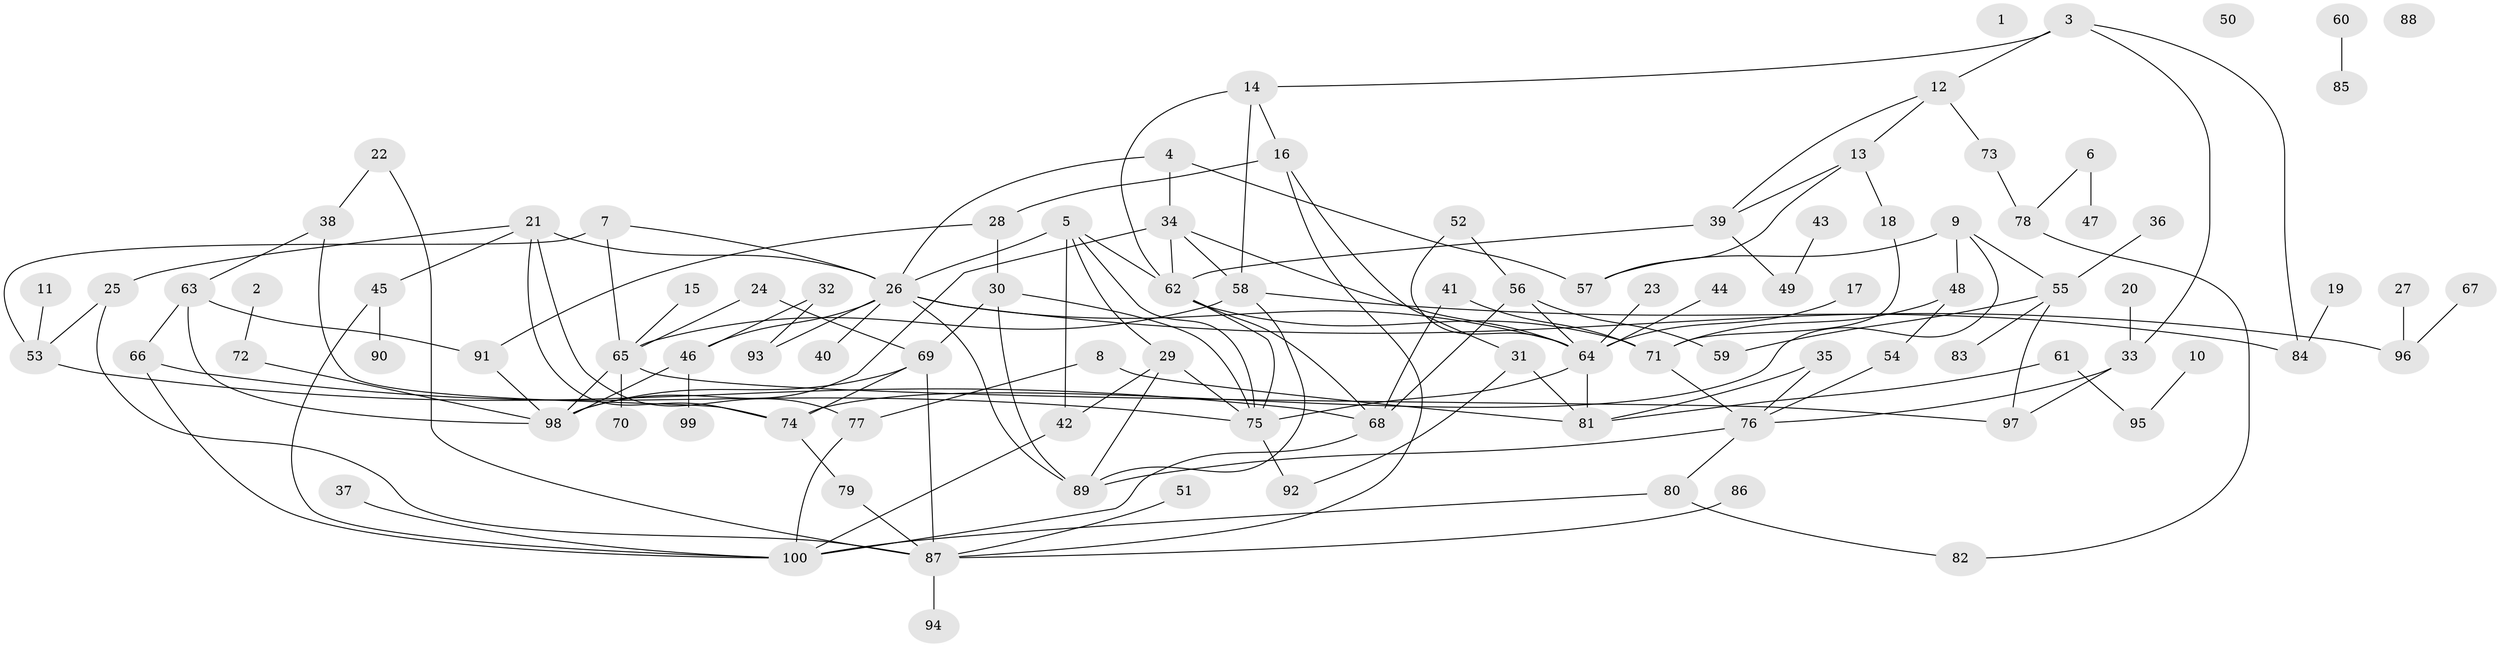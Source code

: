 // Generated by graph-tools (version 1.1) at 2025/49/03/09/25 03:49:06]
// undirected, 100 vertices, 149 edges
graph export_dot {
graph [start="1"]
  node [color=gray90,style=filled];
  1;
  2;
  3;
  4;
  5;
  6;
  7;
  8;
  9;
  10;
  11;
  12;
  13;
  14;
  15;
  16;
  17;
  18;
  19;
  20;
  21;
  22;
  23;
  24;
  25;
  26;
  27;
  28;
  29;
  30;
  31;
  32;
  33;
  34;
  35;
  36;
  37;
  38;
  39;
  40;
  41;
  42;
  43;
  44;
  45;
  46;
  47;
  48;
  49;
  50;
  51;
  52;
  53;
  54;
  55;
  56;
  57;
  58;
  59;
  60;
  61;
  62;
  63;
  64;
  65;
  66;
  67;
  68;
  69;
  70;
  71;
  72;
  73;
  74;
  75;
  76;
  77;
  78;
  79;
  80;
  81;
  82;
  83;
  84;
  85;
  86;
  87;
  88;
  89;
  90;
  91;
  92;
  93;
  94;
  95;
  96;
  97;
  98;
  99;
  100;
  2 -- 72;
  3 -- 12;
  3 -- 14;
  3 -- 33;
  3 -- 84;
  4 -- 26;
  4 -- 34;
  4 -- 57;
  5 -- 26;
  5 -- 29;
  5 -- 42;
  5 -- 62;
  5 -- 75;
  6 -- 47;
  6 -- 78;
  7 -- 26;
  7 -- 53;
  7 -- 65;
  8 -- 77;
  8 -- 81;
  9 -- 48;
  9 -- 55;
  9 -- 57;
  9 -- 74;
  10 -- 95;
  11 -- 53;
  12 -- 13;
  12 -- 39;
  12 -- 73;
  13 -- 18;
  13 -- 39;
  13 -- 57;
  14 -- 16;
  14 -- 58;
  14 -- 62;
  15 -- 65;
  16 -- 28;
  16 -- 31;
  16 -- 87;
  17 -- 64;
  18 -- 71;
  19 -- 84;
  20 -- 33;
  21 -- 25;
  21 -- 26;
  21 -- 45;
  21 -- 74;
  21 -- 77;
  22 -- 38;
  22 -- 87;
  23 -- 64;
  24 -- 65;
  24 -- 69;
  25 -- 53;
  25 -- 87;
  26 -- 40;
  26 -- 46;
  26 -- 64;
  26 -- 89;
  26 -- 93;
  26 -- 96;
  27 -- 96;
  28 -- 30;
  28 -- 91;
  29 -- 42;
  29 -- 75;
  29 -- 89;
  30 -- 69;
  30 -- 75;
  30 -- 89;
  31 -- 81;
  31 -- 92;
  32 -- 46;
  32 -- 93;
  33 -- 76;
  33 -- 97;
  34 -- 58;
  34 -- 62;
  34 -- 64;
  34 -- 98;
  35 -- 76;
  35 -- 81;
  36 -- 55;
  37 -- 100;
  38 -- 63;
  38 -- 74;
  39 -- 49;
  39 -- 62;
  41 -- 68;
  41 -- 71;
  42 -- 100;
  43 -- 49;
  44 -- 64;
  45 -- 90;
  45 -- 100;
  46 -- 98;
  46 -- 99;
  48 -- 54;
  48 -- 71;
  51 -- 87;
  52 -- 56;
  52 -- 64;
  53 -- 68;
  54 -- 76;
  55 -- 59;
  55 -- 83;
  55 -- 97;
  56 -- 59;
  56 -- 64;
  56 -- 68;
  58 -- 65;
  58 -- 84;
  58 -- 89;
  60 -- 85;
  61 -- 81;
  61 -- 95;
  62 -- 68;
  62 -- 71;
  62 -- 75;
  63 -- 66;
  63 -- 91;
  63 -- 98;
  64 -- 75;
  64 -- 81;
  65 -- 70;
  65 -- 97;
  65 -- 98;
  66 -- 75;
  66 -- 100;
  67 -- 96;
  68 -- 100;
  69 -- 74;
  69 -- 87;
  69 -- 98;
  71 -- 76;
  72 -- 98;
  73 -- 78;
  74 -- 79;
  75 -- 92;
  76 -- 80;
  76 -- 89;
  77 -- 100;
  78 -- 82;
  79 -- 87;
  80 -- 82;
  80 -- 100;
  86 -- 87;
  87 -- 94;
  91 -- 98;
}
